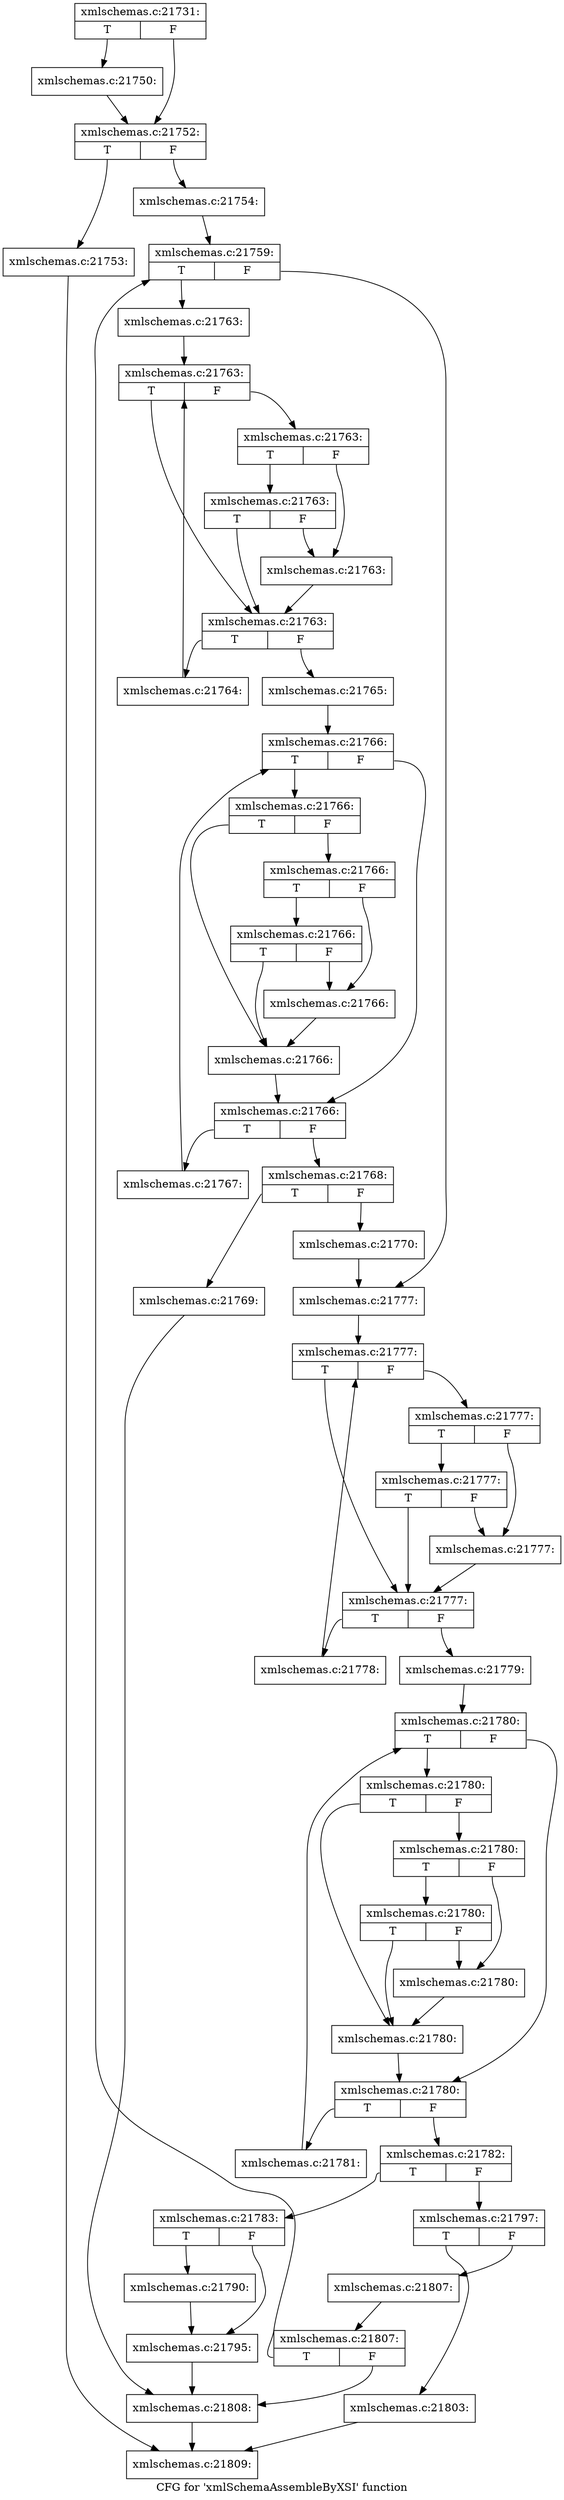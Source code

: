 digraph "CFG for 'xmlSchemaAssembleByXSI' function" {
	label="CFG for 'xmlSchemaAssembleByXSI' function";

	Node0x54ad7c0 [shape=record,label="{xmlschemas.c:21731:|{<s0>T|<s1>F}}"];
	Node0x54ad7c0:s0 -> Node0x54c32f0;
	Node0x54ad7c0:s1 -> Node0x54c3690;
	Node0x54c32f0 [shape=record,label="{xmlschemas.c:21750:}"];
	Node0x54c32f0 -> Node0x54c3690;
	Node0x54c3690 [shape=record,label="{xmlschemas.c:21752:|{<s0>T|<s1>F}}"];
	Node0x54c3690:s0 -> Node0x54c3a30;
	Node0x54c3690:s1 -> Node0x54c3a80;
	Node0x54c3a30 [shape=record,label="{xmlschemas.c:21753:}"];
	Node0x54c3a30 -> Node0x54adce0;
	Node0x54c3a80 [shape=record,label="{xmlschemas.c:21754:}"];
	Node0x54c3a80 -> Node0x54c4150;
	Node0x54c4150 [shape=record,label="{xmlschemas.c:21759:|{<s0>T|<s1>F}}"];
	Node0x54c4150:s0 -> Node0x54c43c0;
	Node0x54c4150:s1 -> Node0x54c4410;
	Node0x54c43c0 [shape=record,label="{xmlschemas.c:21763:}"];
	Node0x54c43c0 -> Node0x54c47d0;
	Node0x54c47d0 [shape=record,label="{xmlschemas.c:21763:|{<s0>T|<s1>F}}"];
	Node0x54c47d0:s0 -> Node0x54c4950;
	Node0x54c47d0:s1 -> Node0x54c49f0;
	Node0x54c49f0 [shape=record,label="{xmlschemas.c:21763:|{<s0>T|<s1>F}}"];
	Node0x54c49f0:s0 -> Node0x54c4c50;
	Node0x54c49f0:s1 -> Node0x54c49a0;
	Node0x54c4c50 [shape=record,label="{xmlschemas.c:21763:|{<s0>T|<s1>F}}"];
	Node0x54c4c50:s0 -> Node0x54c4950;
	Node0x54c4c50:s1 -> Node0x54c49a0;
	Node0x54c49a0 [shape=record,label="{xmlschemas.c:21763:}"];
	Node0x54c49a0 -> Node0x54c4950;
	Node0x54c4950 [shape=record,label="{xmlschemas.c:21763:|{<s0>T|<s1>F}}"];
	Node0x54c4950:s0 -> Node0x54c5080;
	Node0x54c4950:s1 -> Node0x54c48d0;
	Node0x54c5080 [shape=record,label="{xmlschemas.c:21764:}"];
	Node0x54c5080 -> Node0x54c47d0;
	Node0x54c48d0 [shape=record,label="{xmlschemas.c:21765:}"];
	Node0x54c48d0 -> Node0x54c5770;
	Node0x54c5770 [shape=record,label="{xmlschemas.c:21766:|{<s0>T|<s1>F}}"];
	Node0x54c5770:s0 -> Node0x54c5a20;
	Node0x54c5770:s1 -> Node0x54c59d0;
	Node0x54c5a20 [shape=record,label="{xmlschemas.c:21766:|{<s0>T|<s1>F}}"];
	Node0x54c5a20:s0 -> Node0x54c5e50;
	Node0x54c5a20:s1 -> Node0x54c5ef0;
	Node0x54c5ef0 [shape=record,label="{xmlschemas.c:21766:|{<s0>T|<s1>F}}"];
	Node0x54c5ef0:s0 -> Node0x54c6150;
	Node0x54c5ef0:s1 -> Node0x54c5ea0;
	Node0x54c6150 [shape=record,label="{xmlschemas.c:21766:|{<s0>T|<s1>F}}"];
	Node0x54c6150:s0 -> Node0x54c5e50;
	Node0x54c6150:s1 -> Node0x54c5ea0;
	Node0x54c5ea0 [shape=record,label="{xmlschemas.c:21766:}"];
	Node0x54c5ea0 -> Node0x54c5e50;
	Node0x54c5e50 [shape=record,label="{xmlschemas.c:21766:}"];
	Node0x54c5e50 -> Node0x54c59d0;
	Node0x54c59d0 [shape=record,label="{xmlschemas.c:21766:|{<s0>T|<s1>F}}"];
	Node0x54c59d0:s0 -> Node0x54c6600;
	Node0x54c59d0:s1 -> Node0x54c5950;
	Node0x54c6600 [shape=record,label="{xmlschemas.c:21767:}"];
	Node0x54c6600 -> Node0x54c5770;
	Node0x54c5950 [shape=record,label="{xmlschemas.c:21768:|{<s0>T|<s1>F}}"];
	Node0x54c5950:s0 -> Node0x54c6c90;
	Node0x54c5950:s1 -> Node0x54c6ce0;
	Node0x54c6c90 [shape=record,label="{xmlschemas.c:21769:}"];
	Node0x54c6c90 -> Node0x54c40b0;
	Node0x54c6ce0 [shape=record,label="{xmlschemas.c:21770:}"];
	Node0x54c6ce0 -> Node0x54c4410;
	Node0x54c4410 [shape=record,label="{xmlschemas.c:21777:}"];
	Node0x54c4410 -> Node0x54c7ce0;
	Node0x54c7ce0 [shape=record,label="{xmlschemas.c:21777:|{<s0>T|<s1>F}}"];
	Node0x54c7ce0:s0 -> Node0x54c3240;
	Node0x54c7ce0:s1 -> Node0x4c642c0;
	Node0x4c642c0 [shape=record,label="{xmlschemas.c:21777:|{<s0>T|<s1>F}}"];
	Node0x4c642c0:s0 -> Node0x4c64520;
	Node0x4c642c0:s1 -> Node0x4c64270;
	Node0x4c64520 [shape=record,label="{xmlschemas.c:21777:|{<s0>T|<s1>F}}"];
	Node0x4c64520:s0 -> Node0x54c3240;
	Node0x4c64520:s1 -> Node0x4c64270;
	Node0x4c64270 [shape=record,label="{xmlschemas.c:21777:}"];
	Node0x4c64270 -> Node0x54c3240;
	Node0x54c3240 [shape=record,label="{xmlschemas.c:21777:|{<s0>T|<s1>F}}"];
	Node0x54c3240:s0 -> Node0x4c64950;
	Node0x54c3240:s1 -> Node0x54c31c0;
	Node0x4c64950 [shape=record,label="{xmlschemas.c:21778:}"];
	Node0x4c64950 -> Node0x54c7ce0;
	Node0x54c31c0 [shape=record,label="{xmlschemas.c:21779:}"];
	Node0x54c31c0 -> Node0x4c65010;
	Node0x4c65010 [shape=record,label="{xmlschemas.c:21780:|{<s0>T|<s1>F}}"];
	Node0x4c65010:s0 -> Node0x54c8ea0;
	Node0x4c65010:s1 -> Node0x54c8e50;
	Node0x54c8ea0 [shape=record,label="{xmlschemas.c:21780:|{<s0>T|<s1>F}}"];
	Node0x54c8ea0:s0 -> Node0x54c91b0;
	Node0x54c8ea0:s1 -> Node0x54c9250;
	Node0x54c9250 [shape=record,label="{xmlschemas.c:21780:|{<s0>T|<s1>F}}"];
	Node0x54c9250:s0 -> Node0x54c94b0;
	Node0x54c9250:s1 -> Node0x54c9200;
	Node0x54c94b0 [shape=record,label="{xmlschemas.c:21780:|{<s0>T|<s1>F}}"];
	Node0x54c94b0:s0 -> Node0x54c91b0;
	Node0x54c94b0:s1 -> Node0x54c9200;
	Node0x54c9200 [shape=record,label="{xmlschemas.c:21780:}"];
	Node0x54c9200 -> Node0x54c91b0;
	Node0x54c91b0 [shape=record,label="{xmlschemas.c:21780:}"];
	Node0x54c91b0 -> Node0x54c8e50;
	Node0x54c8e50 [shape=record,label="{xmlschemas.c:21780:|{<s0>T|<s1>F}}"];
	Node0x54c8e50:s0 -> Node0x54c9960;
	Node0x54c8e50:s1 -> Node0x4c651f0;
	Node0x54c9960 [shape=record,label="{xmlschemas.c:21781:}"];
	Node0x54c9960 -> Node0x4c65010;
	Node0x4c651f0 [shape=record,label="{xmlschemas.c:21782:|{<s0>T|<s1>F}}"];
	Node0x4c651f0:s0 -> Node0x54ca030;
	Node0x4c651f0:s1 -> Node0x54ca080;
	Node0x54ca030 [shape=record,label="{xmlschemas.c:21783:|{<s0>T|<s1>F}}"];
	Node0x54ca030:s0 -> Node0x54ca4a0;
	Node0x54ca030:s1 -> Node0x54ca4f0;
	Node0x54ca4a0 [shape=record,label="{xmlschemas.c:21790:}"];
	Node0x54ca4a0 -> Node0x54ca4f0;
	Node0x54ca4f0 [shape=record,label="{xmlschemas.c:21795:}"];
	Node0x54ca4f0 -> Node0x54c40b0;
	Node0x54ca080 [shape=record,label="{xmlschemas.c:21797:|{<s0>T|<s1>F}}"];
	Node0x54ca080:s0 -> Node0x54cda60;
	Node0x54ca080:s1 -> Node0x54cda10;
	Node0x54cda60 [shape=record,label="{xmlschemas.c:21803:}"];
	Node0x54cda60 -> Node0x54adce0;
	Node0x54cda10 [shape=record,label="{xmlschemas.c:21807:}"];
	Node0x54cda10 -> Node0x54c4100;
	Node0x54c4100 [shape=record,label="{xmlschemas.c:21807:|{<s0>T|<s1>F}}"];
	Node0x54c4100:s0 -> Node0x54c4150;
	Node0x54c4100:s1 -> Node0x54c40b0;
	Node0x54c40b0 [shape=record,label="{xmlschemas.c:21808:}"];
	Node0x54c40b0 -> Node0x54adce0;
	Node0x54adce0 [shape=record,label="{xmlschemas.c:21809:}"];
}
